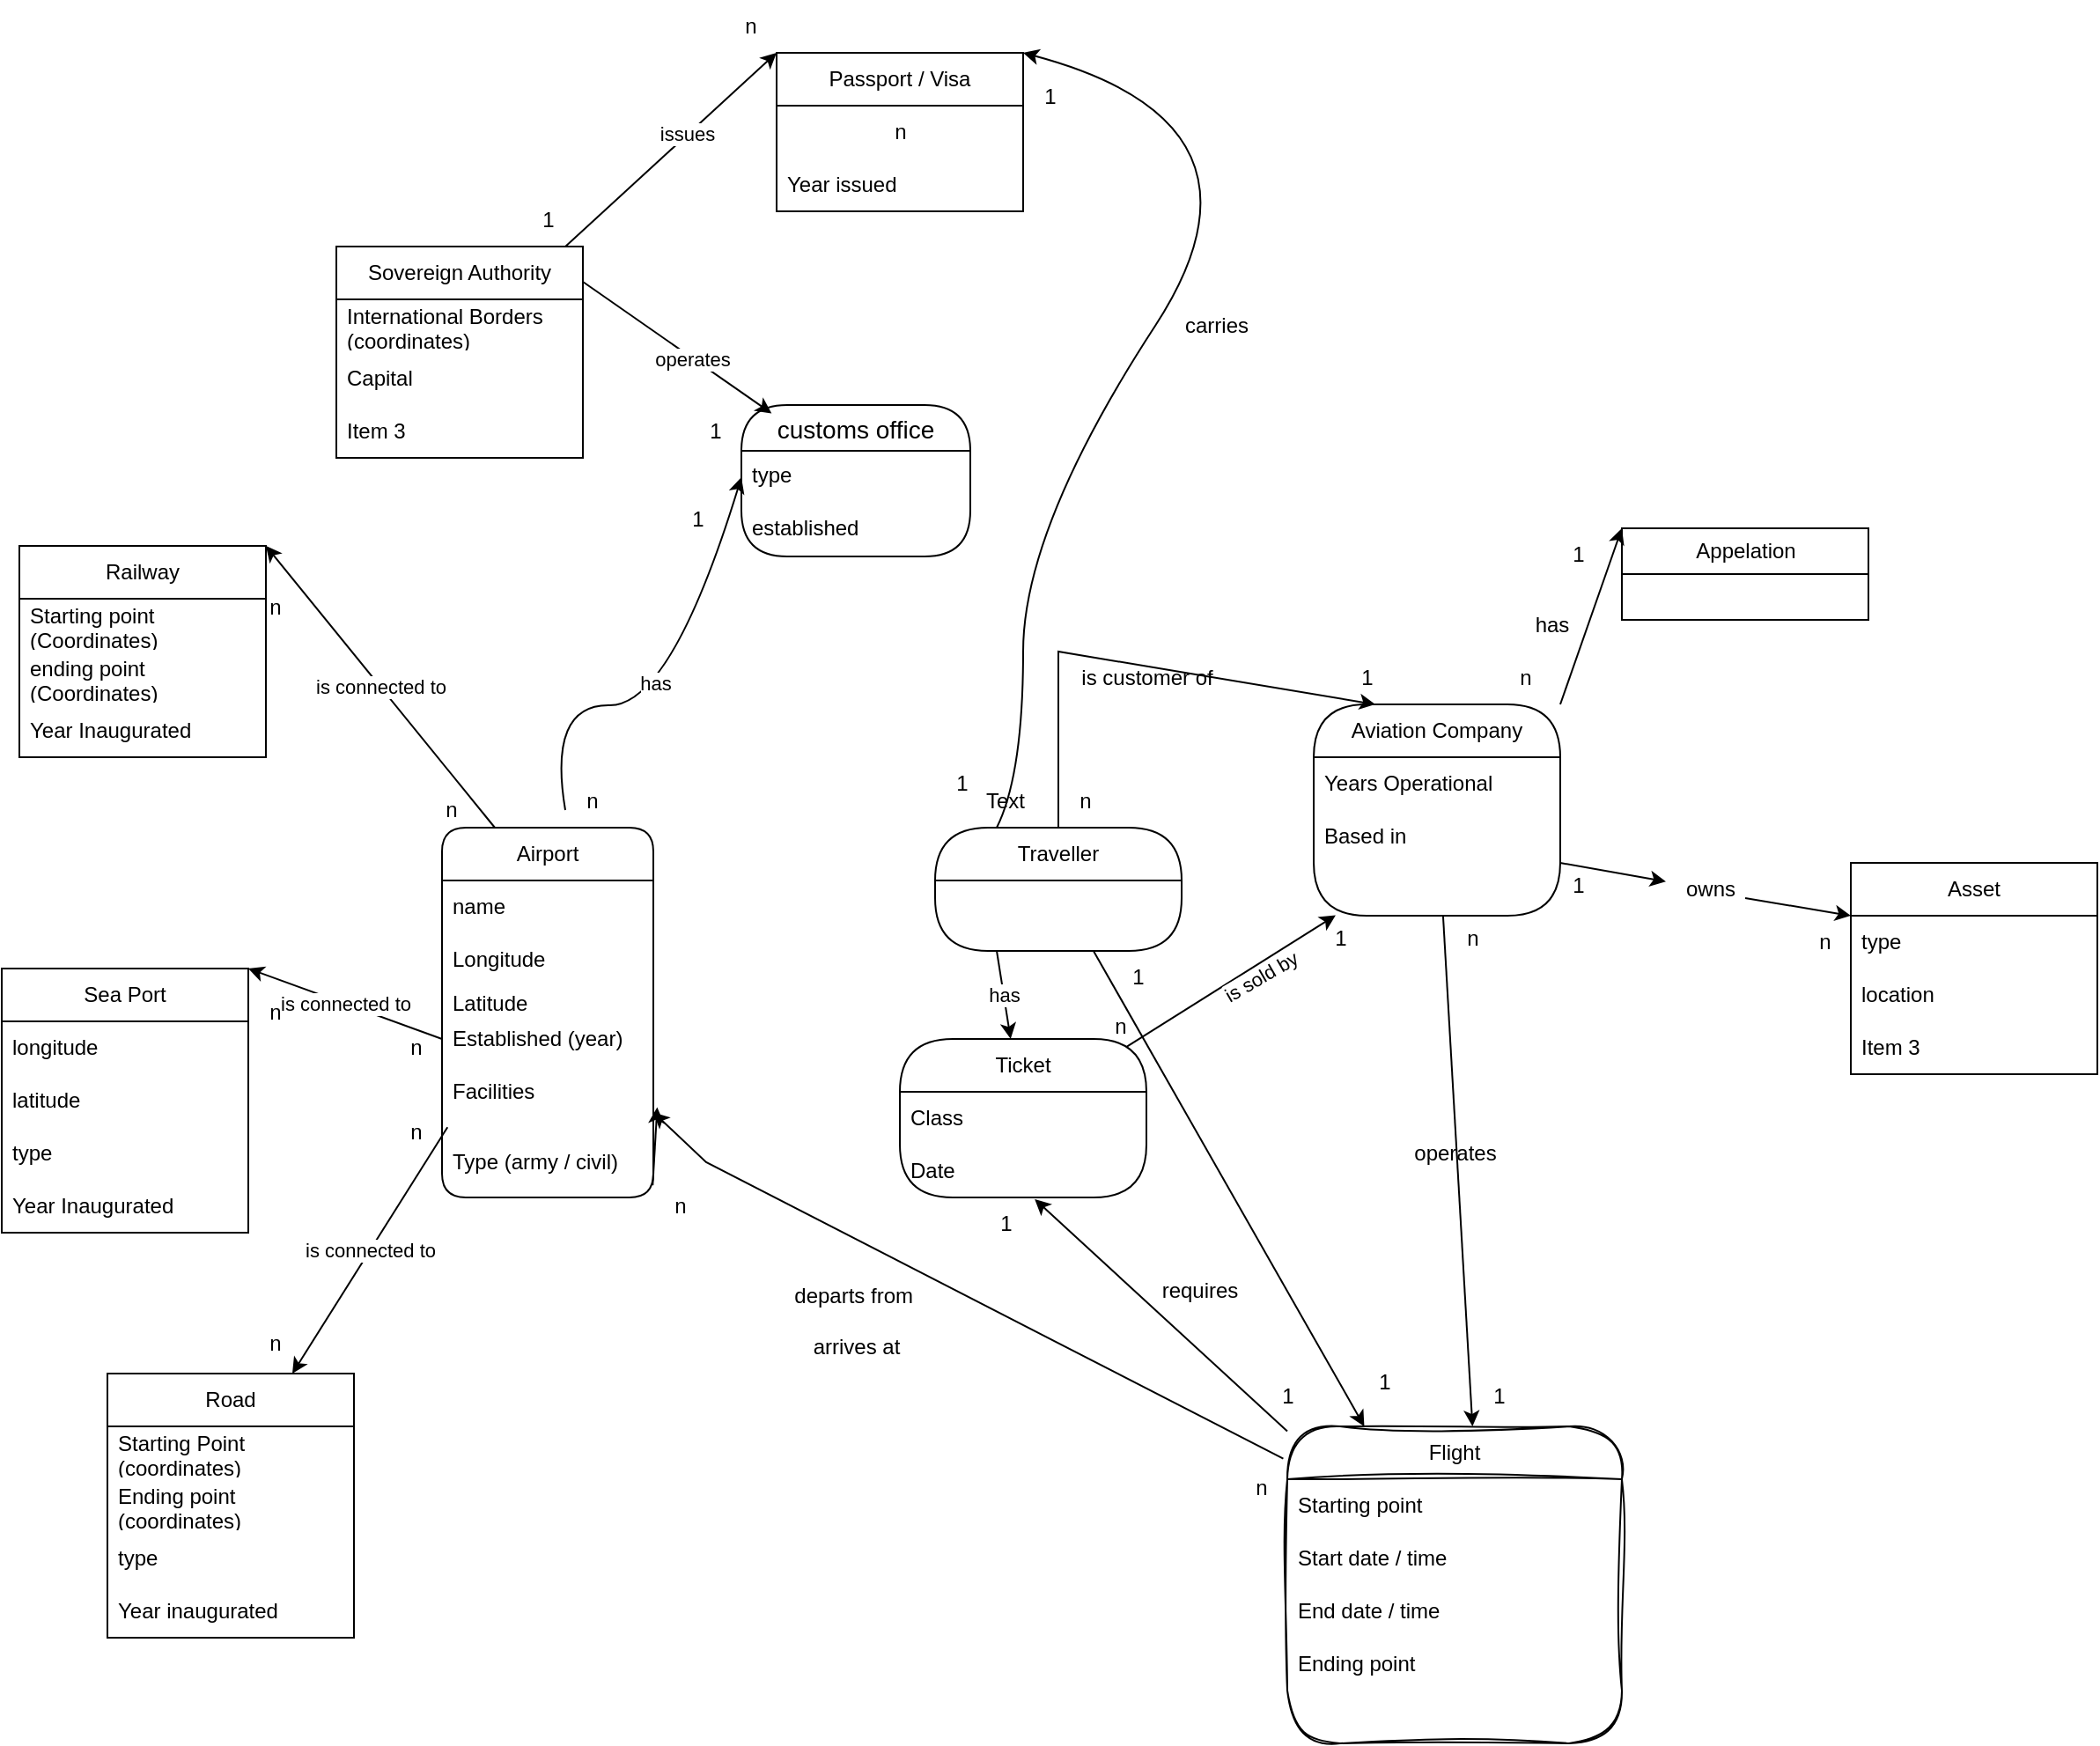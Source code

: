 <mxfile version="24.7.17" pages="2">
  <diagram name="Page-1" id="2Nq3ry9tZN_k2MQu1Wby">
    <mxGraphModel dx="2208" dy="662" grid="1" gridSize="10" guides="1" tooltips="1" connect="1" arrows="1" fold="1" page="1" pageScale="1" pageWidth="850" pageHeight="1100" math="0" shadow="0">
      <root>
        <mxCell id="0" />
        <mxCell id="1" parent="0" />
        <mxCell id="icSz4FfZfomal5iBsmhP-3" value="" style="endArrow=classic;html=1;rounded=0;curved=1;entryX=0;entryY=0.5;entryDx=0;entryDy=0;" parent="1" target="icSz4FfZfomal5iBsmhP-17" edge="1">
          <mxGeometry relative="1" as="geometry">
            <mxPoint x="250" y="480" as="sourcePoint" />
            <mxPoint x="240" y="480" as="targetPoint" />
            <Array as="points">
              <mxPoint x="240" y="420" />
              <mxPoint x="310" y="421" />
            </Array>
          </mxGeometry>
        </mxCell>
        <mxCell id="icSz4FfZfomal5iBsmhP-4" value="has" style="edgeLabel;resizable=0;html=1;;align=center;verticalAlign=middle;" parent="icSz4FfZfomal5iBsmhP-3" connectable="0" vertex="1">
          <mxGeometry relative="1" as="geometry">
            <mxPoint x="-10" y="-11" as="offset" />
          </mxGeometry>
        </mxCell>
        <mxCell id="icSz4FfZfomal5iBsmhP-10" value="Airport" style="swimlane;fontStyle=0;childLayout=stackLayout;horizontal=1;startSize=30;horizontalStack=0;resizeParent=1;resizeParentMax=0;resizeLast=0;collapsible=1;marginBottom=0;whiteSpace=wrap;html=1;rounded=1;" parent="1" vertex="1">
          <mxGeometry x="180" y="490" width="120" height="210" as="geometry" />
        </mxCell>
        <mxCell id="icSz4FfZfomal5iBsmhP-11" value="name&lt;span style=&quot;white-space: pre;&quot;&gt;&#x9;&lt;/span&gt;" style="text;strokeColor=none;fillColor=none;align=left;verticalAlign=middle;spacingLeft=4;spacingRight=4;overflow=hidden;points=[[0,0.5],[1,0.5]];portConstraint=eastwest;rotatable=0;whiteSpace=wrap;html=1;" parent="icSz4FfZfomal5iBsmhP-10" vertex="1">
          <mxGeometry y="30" width="120" height="30" as="geometry" />
        </mxCell>
        <mxCell id="icSz4FfZfomal5iBsmhP-12" value="Longitude" style="text;strokeColor=none;fillColor=none;align=left;verticalAlign=middle;spacingLeft=4;spacingRight=4;overflow=hidden;points=[[0,0.5],[1,0.5]];portConstraint=eastwest;rotatable=0;whiteSpace=wrap;html=1;" parent="icSz4FfZfomal5iBsmhP-10" vertex="1">
          <mxGeometry y="60" width="120" height="30" as="geometry" />
        </mxCell>
        <mxCell id="icSz4FfZfomal5iBsmhP-14" value="Latitude&lt;div&gt;&lt;br&gt;&lt;/div&gt;" style="text;strokeColor=none;fillColor=none;align=left;verticalAlign=middle;spacingLeft=4;spacingRight=4;overflow=hidden;points=[[0,0.5],[1,0.5]];portConstraint=eastwest;rotatable=0;whiteSpace=wrap;html=1;" parent="icSz4FfZfomal5iBsmhP-10" vertex="1">
          <mxGeometry y="90" width="120" height="20" as="geometry" />
        </mxCell>
        <mxCell id="icSz4FfZfomal5iBsmhP-23" value="Established (year)" style="text;strokeColor=none;fillColor=none;align=left;verticalAlign=middle;spacingLeft=4;spacingRight=4;overflow=hidden;points=[[0,0.5],[1,0.5]];portConstraint=eastwest;rotatable=0;whiteSpace=wrap;html=1;" parent="icSz4FfZfomal5iBsmhP-10" vertex="1">
          <mxGeometry y="110" width="120" height="20" as="geometry" />
        </mxCell>
        <mxCell id="icSz4FfZfomal5iBsmhP-67" value="Facilities" style="text;strokeColor=none;fillColor=none;align=left;verticalAlign=middle;spacingLeft=4;spacingRight=4;overflow=hidden;points=[[0,0.5],[1,0.5]];portConstraint=eastwest;rotatable=0;whiteSpace=wrap;html=1;" parent="icSz4FfZfomal5iBsmhP-10" vertex="1">
          <mxGeometry y="130" width="120" height="40" as="geometry" />
        </mxCell>
        <mxCell id="UyjAXhbRGgFqxlXH32iC-30" value="Type (army / civil)" style="text;strokeColor=none;fillColor=none;align=left;verticalAlign=middle;spacingLeft=4;spacingRight=4;overflow=hidden;points=[[0,0.5],[1,0.5]];portConstraint=eastwest;rotatable=0;whiteSpace=wrap;html=1;" parent="icSz4FfZfomal5iBsmhP-10" vertex="1">
          <mxGeometry y="170" width="120" height="40" as="geometry" />
        </mxCell>
        <mxCell id="icSz4FfZfomal5iBsmhP-16" value="customs office" style="swimlane;fontStyle=0;childLayout=stackLayout;horizontal=1;startSize=26;horizontalStack=0;resizeParent=1;resizeParentMax=0;resizeLast=0;collapsible=1;marginBottom=0;align=center;fontSize=14;fillColor=default;strokeColor=default;rounded=1;arcSize=50;verticalAlign=middle;" parent="1" vertex="1">
          <mxGeometry x="350" y="250" width="130" height="86" as="geometry" />
        </mxCell>
        <mxCell id="icSz4FfZfomal5iBsmhP-17" value="type" style="text;strokeColor=none;fillColor=none;spacingLeft=4;spacingRight=4;overflow=hidden;rotatable=0;points=[[0,0.5],[1,0.5]];portConstraint=eastwest;fontSize=12;whiteSpace=wrap;html=1;" parent="icSz4FfZfomal5iBsmhP-16" vertex="1">
          <mxGeometry y="26" width="130" height="30" as="geometry" />
        </mxCell>
        <mxCell id="icSz4FfZfomal5iBsmhP-18" value="established&lt;span style=&quot;white-space: pre;&quot;&gt;&#x9;&lt;/span&gt;" style="text;strokeColor=none;fillColor=none;spacingLeft=4;spacingRight=4;overflow=hidden;rotatable=0;points=[[0,0.5],[1,0.5]];portConstraint=eastwest;fontSize=12;whiteSpace=wrap;html=1;" parent="icSz4FfZfomal5iBsmhP-16" vertex="1">
          <mxGeometry y="56" width="130" height="30" as="geometry" />
        </mxCell>
        <mxCell id="icSz4FfZfomal5iBsmhP-25" value="Aviation Company" style="swimlane;fontStyle=0;childLayout=stackLayout;horizontal=1;startSize=30;horizontalStack=0;resizeParent=1;resizeParentMax=0;resizeLast=0;collapsible=1;marginBottom=0;whiteSpace=wrap;html=1;rounded=1;arcSize=44;glass=0;" parent="1" vertex="1">
          <mxGeometry x="675" y="420" width="140" height="120" as="geometry" />
        </mxCell>
        <mxCell id="icSz4FfZfomal5iBsmhP-27" value="Years Operational" style="text;strokeColor=none;fillColor=none;align=left;verticalAlign=middle;spacingLeft=4;spacingRight=4;overflow=hidden;points=[[0,0.5],[1,0.5]];portConstraint=eastwest;rotatable=0;whiteSpace=wrap;html=1;" parent="icSz4FfZfomal5iBsmhP-25" vertex="1">
          <mxGeometry y="30" width="140" height="30" as="geometry" />
        </mxCell>
        <mxCell id="icSz4FfZfomal5iBsmhP-64" value="Based in" style="text;strokeColor=none;fillColor=none;align=left;verticalAlign=middle;spacingLeft=4;spacingRight=4;overflow=hidden;points=[[0,0.5],[1,0.5]];portConstraint=eastwest;rotatable=0;whiteSpace=wrap;html=1;" parent="icSz4FfZfomal5iBsmhP-25" vertex="1">
          <mxGeometry y="60" width="140" height="30" as="geometry" />
        </mxCell>
        <mxCell id="icSz4FfZfomal5iBsmhP-63" style="text;strokeColor=none;fillColor=none;align=left;verticalAlign=middle;spacingLeft=4;spacingRight=4;overflow=hidden;points=[[0,0.5],[1,0.5]];portConstraint=eastwest;rotatable=0;whiteSpace=wrap;html=1;" parent="icSz4FfZfomal5iBsmhP-25" vertex="1">
          <mxGeometry y="90" width="140" height="30" as="geometry" />
        </mxCell>
        <mxCell id="icSz4FfZfomal5iBsmhP-30" value="Flight" style="swimlane;fontStyle=0;childLayout=stackLayout;horizontal=1;startSize=30;horizontalStack=0;resizeParent=1;resizeParentMax=0;resizeLast=0;collapsible=1;marginBottom=0;whiteSpace=wrap;html=1;rounded=1;arcSize=40;sketch=1;curveFitting=1;jiggle=2;" parent="1" vertex="1">
          <mxGeometry x="660" y="830" width="190" height="180" as="geometry" />
        </mxCell>
        <mxCell id="icSz4FfZfomal5iBsmhP-31" value="Starting point&lt;span style=&quot;white-space: pre;&quot;&gt;&#x9;&lt;/span&gt;" style="text;strokeColor=none;fillColor=none;align=left;verticalAlign=middle;spacingLeft=4;spacingRight=4;overflow=hidden;points=[[0,0.5],[1,0.5]];portConstraint=eastwest;rotatable=0;whiteSpace=wrap;html=1;" parent="icSz4FfZfomal5iBsmhP-30" vertex="1">
          <mxGeometry y="30" width="190" height="30" as="geometry" />
        </mxCell>
        <mxCell id="icSz4FfZfomal5iBsmhP-48" value="Start date / time" style="text;strokeColor=none;fillColor=none;align=left;verticalAlign=middle;spacingLeft=4;spacingRight=4;overflow=hidden;points=[[0,0.5],[1,0.5]];portConstraint=eastwest;rotatable=0;whiteSpace=wrap;html=1;" parent="icSz4FfZfomal5iBsmhP-30" vertex="1">
          <mxGeometry y="60" width="190" height="30" as="geometry" />
        </mxCell>
        <mxCell id="UyjAXhbRGgFqxlXH32iC-14" style="text;strokeColor=none;fillColor=none;align=left;verticalAlign=middle;spacingLeft=4;spacingRight=4;overflow=hidden;points=[[0,0.5],[1,0.5]];portConstraint=eastwest;rotatable=0;whiteSpace=wrap;html=1;" parent="icSz4FfZfomal5iBsmhP-30" vertex="1">
          <mxGeometry y="90" width="190" height="30" as="geometry" />
        </mxCell>
        <mxCell id="icSz4FfZfomal5iBsmhP-32" value="Ending point" style="text;strokeColor=none;fillColor=none;align=left;verticalAlign=middle;spacingLeft=4;spacingRight=4;overflow=hidden;points=[[0,0.5],[1,0.5]];portConstraint=eastwest;rotatable=0;whiteSpace=wrap;html=1;" parent="icSz4FfZfomal5iBsmhP-30" vertex="1">
          <mxGeometry y="120" width="190" height="30" as="geometry" />
        </mxCell>
        <mxCell id="UyjAXhbRGgFqxlXH32iC-15" style="text;strokeColor=none;fillColor=none;align=left;verticalAlign=middle;spacingLeft=4;spacingRight=4;overflow=hidden;points=[[0,0.5],[1,0.5]];portConstraint=eastwest;rotatable=0;whiteSpace=wrap;html=1;" parent="icSz4FfZfomal5iBsmhP-30" vertex="1">
          <mxGeometry y="150" width="190" height="30" as="geometry" />
        </mxCell>
        <mxCell id="icSz4FfZfomal5iBsmhP-34" value="Traveller" style="swimlane;fontStyle=0;childLayout=stackLayout;horizontal=1;startSize=30;horizontalStack=0;resizeParent=1;resizeParentMax=0;resizeLast=0;collapsible=1;marginBottom=0;whiteSpace=wrap;html=1;rounded=1;arcSize=50;" parent="1" vertex="1">
          <mxGeometry x="460" y="490" width="140" height="70" as="geometry" />
        </mxCell>
        <mxCell id="icSz4FfZfomal5iBsmhP-54" value="" style="endArrow=classic;html=1;rounded=0;entryX=1.015;entryY=0.089;entryDx=0;entryDy=0;entryPerimeter=0;" parent="1" source="icSz4FfZfomal5iBsmhP-25" edge="1">
          <mxGeometry relative="1" as="geometry">
            <mxPoint x="674.999" y="523.98" as="sourcePoint" />
            <mxPoint x="765.17" y="830.0" as="targetPoint" />
          </mxGeometry>
        </mxCell>
        <mxCell id="icSz4FfZfomal5iBsmhP-50" value="" style="endArrow=classic;html=1;rounded=0;exitX=-0.012;exitY=0.102;exitDx=0;exitDy=0;exitPerimeter=0;movable=1;resizable=1;rotatable=1;deletable=1;editable=1;locked=0;connectable=1;" parent="1" source="_eiWpOKpuOmr78seg4ps-34" edge="1">
          <mxGeometry relative="1" as="geometry">
            <mxPoint x="660" y="950.0" as="sourcePoint" />
            <mxPoint x="302.21" y="648.792" as="targetPoint" />
          </mxGeometry>
        </mxCell>
        <mxCell id="CjrnG77TnSBxmtqLkK-a-1" value="" style="endArrow=classic;html=1;rounded=0;movable=0;resizable=0;rotatable=0;deletable=0;editable=0;locked=1;connectable=0;" parent="1" source="icSz4FfZfomal5iBsmhP-34" target="icSz4FfZfomal5iBsmhP-30" edge="1">
          <mxGeometry width="50" height="50" relative="1" as="geometry">
            <mxPoint x="620" y="860" as="sourcePoint" />
            <mxPoint x="540" y="770" as="targetPoint" />
          </mxGeometry>
        </mxCell>
        <mxCell id="CjrnG77TnSBxmtqLkK-a-3" value="" style="endArrow=classic;html=1;rounded=0;exitX=0.5;exitY=0;exitDx=0;exitDy=0;entryX=0.25;entryY=0;entryDx=0;entryDy=0;movable=0;resizable=0;rotatable=0;deletable=0;editable=0;locked=1;connectable=0;" parent="1" source="icSz4FfZfomal5iBsmhP-34" target="icSz4FfZfomal5iBsmhP-25" edge="1">
          <mxGeometry width="50" height="50" relative="1" as="geometry">
            <mxPoint x="400" y="690" as="sourcePoint" />
            <mxPoint x="780" y="690" as="targetPoint" />
            <Array as="points">
              <mxPoint x="530" y="390" />
            </Array>
          </mxGeometry>
        </mxCell>
        <mxCell id="CjrnG77TnSBxmtqLkK-a-4" value="is customer of" style="text;html=1;align=center;verticalAlign=middle;resizable=0;points=[];autosize=1;strokeColor=none;fillColor=none;movable=0;rotatable=0;deletable=0;editable=0;locked=1;connectable=0;" parent="1" vertex="1">
          <mxGeometry x="530" y="390" width="100" height="30" as="geometry" />
        </mxCell>
        <mxCell id="CjrnG77TnSBxmtqLkK-a-5" value="Ticket" style="swimlane;fontStyle=0;childLayout=stackLayout;horizontal=1;startSize=30;horizontalStack=0;resizeParent=1;resizeParentMax=0;resizeLast=0;collapsible=1;marginBottom=0;whiteSpace=wrap;html=1;rounded=1;arcSize=50;" parent="1" vertex="1">
          <mxGeometry x="440" y="610" width="140" height="90" as="geometry" />
        </mxCell>
        <mxCell id="CjrnG77TnSBxmtqLkK-a-6" value="Class" style="text;strokeColor=none;fillColor=none;align=left;verticalAlign=middle;spacingLeft=4;spacingRight=4;overflow=hidden;points=[[0,0.5],[1,0.5]];portConstraint=eastwest;rotatable=0;whiteSpace=wrap;html=1;" parent="CjrnG77TnSBxmtqLkK-a-5" vertex="1">
          <mxGeometry y="30" width="140" height="30" as="geometry" />
        </mxCell>
        <mxCell id="CjrnG77TnSBxmtqLkK-a-7" value="Date" style="text;strokeColor=none;fillColor=none;align=left;verticalAlign=middle;spacingLeft=4;spacingRight=4;overflow=hidden;points=[[0,0.5],[1,0.5]];portConstraint=eastwest;rotatable=0;whiteSpace=wrap;html=1;" parent="CjrnG77TnSBxmtqLkK-a-5" vertex="1">
          <mxGeometry y="60" width="140" height="30" as="geometry" />
        </mxCell>
        <mxCell id="CjrnG77TnSBxmtqLkK-a-9" value="" style="endArrow=classic;html=1;rounded=0;exitX=0.25;exitY=1;exitDx=0;exitDy=0;" parent="1" source="icSz4FfZfomal5iBsmhP-34" target="CjrnG77TnSBxmtqLkK-a-5" edge="1">
          <mxGeometry relative="1" as="geometry">
            <mxPoint x="370" y="860" as="sourcePoint" />
            <mxPoint x="470" y="860" as="targetPoint" />
          </mxGeometry>
        </mxCell>
        <mxCell id="CjrnG77TnSBxmtqLkK-a-10" value="has" style="edgeLabel;resizable=0;html=1;;align=center;verticalAlign=middle;" parent="CjrnG77TnSBxmtqLkK-a-9" connectable="0" vertex="1">
          <mxGeometry relative="1" as="geometry" />
        </mxCell>
        <mxCell id="CjrnG77TnSBxmtqLkK-a-12" value="" style="endArrow=classic;html=1;rounded=0;entryX=0.089;entryY=0.993;entryDx=0;entryDy=0;entryPerimeter=0;exitX=0.921;exitY=0.048;exitDx=0;exitDy=0;exitPerimeter=0;" parent="1" source="CjrnG77TnSBxmtqLkK-a-5" target="icSz4FfZfomal5iBsmhP-63" edge="1">
          <mxGeometry relative="1" as="geometry">
            <mxPoint x="465" y="664.5" as="sourcePoint" />
            <mxPoint x="565" y="664.5" as="targetPoint" />
          </mxGeometry>
        </mxCell>
        <mxCell id="CjrnG77TnSBxmtqLkK-a-13" value="is sold by" style="edgeLabel;resizable=0;html=1;;align=center;verticalAlign=middle;rotation=-30;" parent="CjrnG77TnSBxmtqLkK-a-12" connectable="0" vertex="1">
          <mxGeometry relative="1" as="geometry">
            <mxPoint x="16" y="-2" as="offset" />
          </mxGeometry>
        </mxCell>
        <mxCell id="CjrnG77TnSBxmtqLkK-a-14" value="" style="endArrow=classic;html=1;rounded=0;entryX=0.547;entryY=1.033;entryDx=0;entryDy=0;entryPerimeter=0;" parent="1" source="icSz4FfZfomal5iBsmhP-30" target="CjrnG77TnSBxmtqLkK-a-7" edge="1">
          <mxGeometry relative="1" as="geometry">
            <mxPoint x="460" y="880" as="sourcePoint" />
            <mxPoint x="470" y="760" as="targetPoint" />
          </mxGeometry>
        </mxCell>
        <mxCell id="icSz4FfZfomal5iBsmhP-49" value="End date / time" style="text;strokeColor=none;fillColor=none;align=left;verticalAlign=middle;spacingLeft=4;spacingRight=4;overflow=hidden;points=[[0,0.5],[1,0.5]];portConstraint=eastwest;rotatable=0;whiteSpace=wrap;html=1;" parent="1" vertex="1">
          <mxGeometry x="660" y="920" width="170" height="30" as="geometry" />
        </mxCell>
        <mxCell id="CjrnG77TnSBxmtqLkK-a-20" value="Railway" style="swimlane;fontStyle=0;childLayout=stackLayout;horizontal=1;startSize=30;horizontalStack=0;resizeParent=1;resizeParentMax=0;resizeLast=0;collapsible=1;marginBottom=0;whiteSpace=wrap;html=1;" parent="1" vertex="1">
          <mxGeometry x="-60" y="330" width="140" height="120" as="geometry" />
        </mxCell>
        <mxCell id="CjrnG77TnSBxmtqLkK-a-21" value="Starting point (Coordinates)" style="text;strokeColor=none;fillColor=none;align=left;verticalAlign=middle;spacingLeft=4;spacingRight=4;overflow=hidden;points=[[0,0.5],[1,0.5]];portConstraint=eastwest;rotatable=0;whiteSpace=wrap;html=1;" parent="CjrnG77TnSBxmtqLkK-a-20" vertex="1">
          <mxGeometry y="30" width="140" height="30" as="geometry" />
        </mxCell>
        <mxCell id="uPudiCGfUK6ss3KHqm3K-1" style="text;strokeColor=none;fillColor=none;align=left;verticalAlign=middle;spacingLeft=4;spacingRight=4;overflow=hidden;points=[[0,0.5],[1,0.5]];portConstraint=eastwest;rotatable=0;whiteSpace=wrap;html=1;" parent="CjrnG77TnSBxmtqLkK-a-20" vertex="1">
          <mxGeometry y="60" width="140" height="30" as="geometry" />
        </mxCell>
        <mxCell id="UyjAXhbRGgFqxlXH32iC-12" value="Year Inaugurated" style="text;strokeColor=none;fillColor=none;align=left;verticalAlign=middle;spacingLeft=4;spacingRight=4;overflow=hidden;points=[[0,0.5],[1,0.5]];portConstraint=eastwest;rotatable=0;whiteSpace=wrap;html=1;" parent="CjrnG77TnSBxmtqLkK-a-20" vertex="1">
          <mxGeometry y="90" width="140" height="30" as="geometry" />
        </mxCell>
        <mxCell id="CjrnG77TnSBxmtqLkK-a-24" value="Sea Port" style="swimlane;fontStyle=0;childLayout=stackLayout;horizontal=1;startSize=30;horizontalStack=0;resizeParent=1;resizeParentMax=0;resizeLast=0;collapsible=1;marginBottom=0;whiteSpace=wrap;html=1;" parent="1" vertex="1">
          <mxGeometry x="-70" y="570" width="140" height="150" as="geometry" />
        </mxCell>
        <mxCell id="CjrnG77TnSBxmtqLkK-a-25" value="longitude&lt;span style=&quot;white-space: pre;&quot;&gt;&#x9;&lt;/span&gt;" style="text;strokeColor=none;fillColor=none;align=left;verticalAlign=middle;spacingLeft=4;spacingRight=4;overflow=hidden;points=[[0,0.5],[1,0.5]];portConstraint=eastwest;rotatable=0;whiteSpace=wrap;html=1;" parent="CjrnG77TnSBxmtqLkK-a-24" vertex="1">
          <mxGeometry y="30" width="140" height="30" as="geometry" />
        </mxCell>
        <mxCell id="CjrnG77TnSBxmtqLkK-a-26" value="latitude" style="text;strokeColor=none;fillColor=none;align=left;verticalAlign=middle;spacingLeft=4;spacingRight=4;overflow=hidden;points=[[0,0.5],[1,0.5]];portConstraint=eastwest;rotatable=0;whiteSpace=wrap;html=1;" parent="CjrnG77TnSBxmtqLkK-a-24" vertex="1">
          <mxGeometry y="60" width="140" height="30" as="geometry" />
        </mxCell>
        <mxCell id="CjrnG77TnSBxmtqLkK-a-27" value="type" style="text;strokeColor=none;fillColor=none;align=left;verticalAlign=middle;spacingLeft=4;spacingRight=4;overflow=hidden;points=[[0,0.5],[1,0.5]];portConstraint=eastwest;rotatable=0;whiteSpace=wrap;html=1;" parent="CjrnG77TnSBxmtqLkK-a-24" vertex="1">
          <mxGeometry y="90" width="140" height="30" as="geometry" />
        </mxCell>
        <mxCell id="UyjAXhbRGgFqxlXH32iC-10" value="Year Inaugurated" style="text;strokeColor=none;fillColor=none;align=left;verticalAlign=middle;spacingLeft=4;spacingRight=4;overflow=hidden;points=[[0,0.5],[1,0.5]];portConstraint=eastwest;rotatable=0;whiteSpace=wrap;html=1;" parent="CjrnG77TnSBxmtqLkK-a-24" vertex="1">
          <mxGeometry y="120" width="140" height="30" as="geometry" />
        </mxCell>
        <mxCell id="CjrnG77TnSBxmtqLkK-a-28" value="Road" style="swimlane;fontStyle=0;childLayout=stackLayout;horizontal=1;startSize=30;horizontalStack=0;resizeParent=1;resizeParentMax=0;resizeLast=0;collapsible=1;marginBottom=0;whiteSpace=wrap;html=1;" parent="1" vertex="1">
          <mxGeometry x="-10" y="800" width="140" height="150" as="geometry" />
        </mxCell>
        <mxCell id="CjrnG77TnSBxmtqLkK-a-29" value="Starting Point (coordinates)" style="text;strokeColor=none;fillColor=none;align=left;verticalAlign=middle;spacingLeft=4;spacingRight=4;overflow=hidden;points=[[0,0.5],[1,0.5]];portConstraint=eastwest;rotatable=0;whiteSpace=wrap;html=1;" parent="CjrnG77TnSBxmtqLkK-a-28" vertex="1">
          <mxGeometry y="30" width="140" height="30" as="geometry" />
        </mxCell>
        <mxCell id="CjrnG77TnSBxmtqLkK-a-30" value="Ending point (coordinates)" style="text;strokeColor=none;fillColor=none;align=left;verticalAlign=middle;spacingLeft=4;spacingRight=4;overflow=hidden;points=[[0,0.5],[1,0.5]];portConstraint=eastwest;rotatable=0;whiteSpace=wrap;html=1;" parent="CjrnG77TnSBxmtqLkK-a-28" vertex="1">
          <mxGeometry y="60" width="140" height="30" as="geometry" />
        </mxCell>
        <mxCell id="CjrnG77TnSBxmtqLkK-a-31" value="type" style="text;strokeColor=none;fillColor=none;align=left;verticalAlign=middle;spacingLeft=4;spacingRight=4;overflow=hidden;points=[[0,0.5],[1,0.5]];portConstraint=eastwest;rotatable=0;whiteSpace=wrap;html=1;" parent="CjrnG77TnSBxmtqLkK-a-28" vertex="1">
          <mxGeometry y="90" width="140" height="30" as="geometry" />
        </mxCell>
        <mxCell id="UyjAXhbRGgFqxlXH32iC-9" value="Year inaugurated" style="text;strokeColor=none;fillColor=none;align=left;verticalAlign=middle;spacingLeft=4;spacingRight=4;overflow=hidden;points=[[0,0.5],[1,0.5]];portConstraint=eastwest;rotatable=0;whiteSpace=wrap;html=1;" parent="CjrnG77TnSBxmtqLkK-a-28" vertex="1">
          <mxGeometry y="120" width="140" height="30" as="geometry" />
        </mxCell>
        <mxCell id="CjrnG77TnSBxmtqLkK-a-32" value="Sovereign Authority" style="swimlane;fontStyle=0;childLayout=stackLayout;horizontal=1;startSize=30;horizontalStack=0;resizeParent=1;resizeParentMax=0;resizeLast=0;collapsible=1;marginBottom=0;whiteSpace=wrap;html=1;" parent="1" vertex="1">
          <mxGeometry x="120" y="160" width="140" height="120" as="geometry" />
        </mxCell>
        <mxCell id="CjrnG77TnSBxmtqLkK-a-33" value="International Borders (coordinates)" style="text;strokeColor=none;fillColor=none;align=left;verticalAlign=middle;spacingLeft=4;spacingRight=4;overflow=hidden;points=[[0,0.5],[1,0.5]];portConstraint=eastwest;rotatable=0;whiteSpace=wrap;html=1;" parent="CjrnG77TnSBxmtqLkK-a-32" vertex="1">
          <mxGeometry y="30" width="140" height="30" as="geometry" />
        </mxCell>
        <mxCell id="CjrnG77TnSBxmtqLkK-a-34" value="Capital" style="text;strokeColor=none;fillColor=none;align=left;verticalAlign=middle;spacingLeft=4;spacingRight=4;overflow=hidden;points=[[0,0.5],[1,0.5]];portConstraint=eastwest;rotatable=0;whiteSpace=wrap;html=1;" parent="CjrnG77TnSBxmtqLkK-a-32" vertex="1">
          <mxGeometry y="60" width="140" height="30" as="geometry" />
        </mxCell>
        <mxCell id="CjrnG77TnSBxmtqLkK-a-35" value="Item 3" style="text;strokeColor=none;fillColor=none;align=left;verticalAlign=middle;spacingLeft=4;spacingRight=4;overflow=hidden;points=[[0,0.5],[1,0.5]];portConstraint=eastwest;rotatable=0;whiteSpace=wrap;html=1;" parent="CjrnG77TnSBxmtqLkK-a-32" vertex="1">
          <mxGeometry y="90" width="140" height="30" as="geometry" />
        </mxCell>
        <mxCell id="CjrnG77TnSBxmtqLkK-a-36" value="" style="endArrow=classic;html=1;rounded=0;entryX=0.132;entryY=0.055;entryDx=0;entryDy=0;entryPerimeter=0;" parent="1" target="icSz4FfZfomal5iBsmhP-16" edge="1">
          <mxGeometry relative="1" as="geometry">
            <mxPoint x="260" y="180" as="sourcePoint" />
            <mxPoint x="360" y="180" as="targetPoint" />
          </mxGeometry>
        </mxCell>
        <mxCell id="CjrnG77TnSBxmtqLkK-a-38" value="operates" style="edgeLabel;html=1;align=center;verticalAlign=middle;resizable=0;points=[];" parent="CjrnG77TnSBxmtqLkK-a-36" vertex="1" connectable="0">
          <mxGeometry x="0.16" relative="1" as="geometry">
            <mxPoint x="-1" as="offset" />
          </mxGeometry>
        </mxCell>
        <mxCell id="CjrnG77TnSBxmtqLkK-a-40" value="" style="endArrow=classic;html=1;rounded=0;entryX=1;entryY=0;entryDx=0;entryDy=0;exitX=0.25;exitY=0;exitDx=0;exitDy=0;" parent="1" source="icSz4FfZfomal5iBsmhP-10" target="CjrnG77TnSBxmtqLkK-a-20" edge="1">
          <mxGeometry relative="1" as="geometry">
            <mxPoint x="160" y="480" as="sourcePoint" />
            <mxPoint x="260" y="480" as="targetPoint" />
          </mxGeometry>
        </mxCell>
        <mxCell id="CjrnG77TnSBxmtqLkK-a-41" value="is connected to" style="edgeLabel;resizable=0;html=1;;align=center;verticalAlign=middle;" parent="CjrnG77TnSBxmtqLkK-a-40" connectable="0" vertex="1">
          <mxGeometry relative="1" as="geometry" />
        </mxCell>
        <mxCell id="CjrnG77TnSBxmtqLkK-a-44" value="" style="endArrow=classic;html=1;rounded=0;entryX=1;entryY=0;entryDx=0;entryDy=0;exitX=0;exitY=0.5;exitDx=0;exitDy=0;" parent="1" source="icSz4FfZfomal5iBsmhP-23" target="CjrnG77TnSBxmtqLkK-a-24" edge="1">
          <mxGeometry relative="1" as="geometry">
            <mxPoint x="200" y="610" as="sourcePoint" />
            <mxPoint x="70" y="450" as="targetPoint" />
          </mxGeometry>
        </mxCell>
        <mxCell id="CjrnG77TnSBxmtqLkK-a-45" value="is connected to" style="edgeLabel;resizable=0;html=1;;align=center;verticalAlign=middle;" parent="CjrnG77TnSBxmtqLkK-a-44" connectable="0" vertex="1">
          <mxGeometry relative="1" as="geometry" />
        </mxCell>
        <mxCell id="CjrnG77TnSBxmtqLkK-a-42" value="" style="endArrow=classic;html=1;rounded=0;entryX=0.75;entryY=0;entryDx=0;entryDy=0;exitX=0.026;exitY=1.004;exitDx=0;exitDy=0;exitPerimeter=0;" parent="1" source="icSz4FfZfomal5iBsmhP-67" target="CjrnG77TnSBxmtqLkK-a-28" edge="1">
          <mxGeometry relative="1" as="geometry">
            <mxPoint x="230" y="720" as="sourcePoint" />
            <mxPoint x="100" y="560" as="targetPoint" />
          </mxGeometry>
        </mxCell>
        <mxCell id="CjrnG77TnSBxmtqLkK-a-43" value="is connected to" style="edgeLabel;resizable=0;html=1;;align=center;verticalAlign=middle;" parent="CjrnG77TnSBxmtqLkK-a-42" connectable="0" vertex="1">
          <mxGeometry relative="1" as="geometry" />
        </mxCell>
        <mxCell id="CjrnG77TnSBxmtqLkK-a-46" value="Passport / Visa" style="swimlane;fontStyle=0;childLayout=stackLayout;horizontal=1;startSize=30;horizontalStack=0;resizeParent=1;resizeParentMax=0;resizeLast=0;collapsible=1;marginBottom=0;whiteSpace=wrap;html=1;" parent="1" vertex="1">
          <mxGeometry x="370" y="50" width="140" height="90" as="geometry" />
        </mxCell>
        <mxCell id="_eiWpOKpuOmr78seg4ps-20" value="n" style="text;html=1;align=center;verticalAlign=middle;resizable=0;points=[];autosize=1;strokeColor=none;fillColor=none;" vertex="1" parent="CjrnG77TnSBxmtqLkK-a-46">
          <mxGeometry y="30" width="140" height="30" as="geometry" />
        </mxCell>
        <mxCell id="CjrnG77TnSBxmtqLkK-a-47" value="Year issued" style="text;strokeColor=none;fillColor=none;align=left;verticalAlign=middle;spacingLeft=4;spacingRight=4;overflow=hidden;points=[[0,0.5],[1,0.5]];portConstraint=eastwest;rotatable=0;whiteSpace=wrap;html=1;" parent="CjrnG77TnSBxmtqLkK-a-46" vertex="1">
          <mxGeometry y="60" width="140" height="30" as="geometry" />
        </mxCell>
        <mxCell id="CjrnG77TnSBxmtqLkK-a-50" value="" style="endArrow=classic;html=1;rounded=0;entryX=0;entryY=0;entryDx=0;entryDy=0;exitX=0.929;exitY=0;exitDx=0;exitDy=0;exitPerimeter=0;" parent="1" source="CjrnG77TnSBxmtqLkK-a-32" target="CjrnG77TnSBxmtqLkK-a-46" edge="1">
          <mxGeometry relative="1" as="geometry">
            <mxPoint x="250" y="130" as="sourcePoint" />
            <mxPoint x="357" y="205" as="targetPoint" />
          </mxGeometry>
        </mxCell>
        <mxCell id="CjrnG77TnSBxmtqLkK-a-51" value="issues" style="edgeLabel;html=1;align=center;verticalAlign=middle;resizable=0;points=[];" parent="CjrnG77TnSBxmtqLkK-a-50" vertex="1" connectable="0">
          <mxGeometry x="0.16" relative="1" as="geometry">
            <mxPoint x="-1" as="offset" />
          </mxGeometry>
        </mxCell>
        <mxCell id="CjrnG77TnSBxmtqLkK-a-52" value="" style="curved=1;endArrow=classic;html=1;rounded=0;entryX=1;entryY=0;entryDx=0;entryDy=0;exitX=0.25;exitY=0;exitDx=0;exitDy=0;" parent="1" source="icSz4FfZfomal5iBsmhP-34" target="CjrnG77TnSBxmtqLkK-a-46" edge="1">
          <mxGeometry width="50" height="50" relative="1" as="geometry">
            <mxPoint x="470" y="500" as="sourcePoint" />
            <mxPoint x="610" y="150" as="targetPoint" />
            <Array as="points">
              <mxPoint x="510" y="460" />
              <mxPoint x="510" y="320" />
              <mxPoint x="660" y="90" />
            </Array>
          </mxGeometry>
        </mxCell>
        <mxCell id="CjrnG77TnSBxmtqLkK-a-53" value="Text" style="text;html=1;align=center;verticalAlign=middle;whiteSpace=wrap;rounded=0;" parent="1" vertex="1">
          <mxGeometry x="470" y="460" width="60" height="30" as="geometry" />
        </mxCell>
        <mxCell id="CjrnG77TnSBxmtqLkK-a-54" value="carries" style="text;html=1;align=center;verticalAlign=middle;whiteSpace=wrap;rounded=0;" parent="1" vertex="1">
          <mxGeometry x="590" y="190" width="60" height="30" as="geometry" />
        </mxCell>
        <mxCell id="CjrnG77TnSBxmtqLkK-a-22" value="ending point (Coordinates)" style="text;strokeColor=none;fillColor=none;align=left;verticalAlign=middle;spacingLeft=4;spacingRight=4;overflow=hidden;points=[[0,0.5],[1,0.5]];portConstraint=eastwest;rotatable=0;whiteSpace=wrap;html=1;" parent="1" vertex="1">
          <mxGeometry x="-60" y="390" width="140" height="30" as="geometry" />
        </mxCell>
        <mxCell id="UyjAXhbRGgFqxlXH32iC-13" value="operates" style="text;html=1;align=center;verticalAlign=middle;resizable=0;points=[];autosize=1;strokeColor=none;fillColor=none;" parent="1" vertex="1">
          <mxGeometry x="720" y="660" width="70" height="30" as="geometry" />
        </mxCell>
        <mxCell id="UyjAXhbRGgFqxlXH32iC-16" value="departs from&amp;nbsp;&lt;div&gt;&lt;br&gt;&lt;/div&gt;&lt;div&gt;arrives at&lt;/div&gt;" style="text;html=1;align=center;verticalAlign=middle;resizable=0;points=[];autosize=1;strokeColor=none;fillColor=none;" parent="1" vertex="1">
          <mxGeometry x="370" y="740" width="90" height="60" as="geometry" />
        </mxCell>
        <mxCell id="UyjAXhbRGgFqxlXH32iC-17" value="Appelation" style="swimlane;fontStyle=0;childLayout=stackLayout;horizontal=1;startSize=26;fillColor=none;horizontalStack=0;resizeParent=1;resizeParentMax=0;resizeLast=0;collapsible=1;marginBottom=0;html=1;" parent="1" vertex="1">
          <mxGeometry x="850" y="320" width="140" height="52" as="geometry" />
        </mxCell>
        <mxCell id="UyjAXhbRGgFqxlXH32iC-22" value="" style="endArrow=classic;html=1;rounded=0;entryX=0;entryY=0;entryDx=0;entryDy=0;exitX=1;exitY=0;exitDx=0;exitDy=0;" parent="1" source="icSz4FfZfomal5iBsmhP-25" target="UyjAXhbRGgFqxlXH32iC-17" edge="1">
          <mxGeometry relative="1" as="geometry">
            <mxPoint x="943" y="404" as="sourcePoint" />
            <mxPoint x="850" y="800" as="targetPoint" />
          </mxGeometry>
        </mxCell>
        <mxCell id="UyjAXhbRGgFqxlXH32iC-25" value="has" style="text;html=1;align=center;verticalAlign=middle;resizable=0;points=[];autosize=1;strokeColor=none;fillColor=none;" parent="1" vertex="1">
          <mxGeometry x="790" y="360" width="40" height="30" as="geometry" />
        </mxCell>
        <mxCell id="UyjAXhbRGgFqxlXH32iC-29" value="requires" style="text;html=1;align=center;verticalAlign=middle;resizable=0;points=[];autosize=1;strokeColor=none;fillColor=none;" parent="1" vertex="1">
          <mxGeometry x="575" y="738" width="70" height="30" as="geometry" />
        </mxCell>
        <mxCell id="_eiWpOKpuOmr78seg4ps-1" value="" style="endArrow=classic;html=1;rounded=0;exitX=1;exitY=0;exitDx=0;exitDy=0;" edge="1" parent="1">
          <mxGeometry relative="1" as="geometry">
            <mxPoint x="920" y="530.0" as="sourcePoint" />
            <mxPoint x="980" y="540" as="targetPoint" />
          </mxGeometry>
        </mxCell>
        <mxCell id="_eiWpOKpuOmr78seg4ps-3" value="" style="endArrow=classic;html=1;rounded=0;exitX=1;exitY=0;exitDx=0;exitDy=0;" edge="1" parent="1" target="_eiWpOKpuOmr78seg4ps-2">
          <mxGeometry relative="1" as="geometry">
            <mxPoint x="815" y="510" as="sourcePoint" />
            <mxPoint x="920" y="490" as="targetPoint" />
          </mxGeometry>
        </mxCell>
        <mxCell id="_eiWpOKpuOmr78seg4ps-2" value="owns" style="text;html=1;align=center;verticalAlign=middle;resizable=0;points=[];autosize=1;strokeColor=none;fillColor=none;" vertex="1" parent="1">
          <mxGeometry x="875" y="510" width="50" height="30" as="geometry" />
        </mxCell>
        <mxCell id="_eiWpOKpuOmr78seg4ps-4" value="Asset" style="swimlane;fontStyle=0;childLayout=stackLayout;horizontal=1;startSize=30;horizontalStack=0;resizeParent=1;resizeParentMax=0;resizeLast=0;collapsible=1;marginBottom=0;whiteSpace=wrap;html=1;" vertex="1" parent="1">
          <mxGeometry x="980" y="510" width="140" height="120" as="geometry" />
        </mxCell>
        <mxCell id="_eiWpOKpuOmr78seg4ps-5" value="type" style="text;strokeColor=none;fillColor=none;align=left;verticalAlign=middle;spacingLeft=4;spacingRight=4;overflow=hidden;points=[[0,0.5],[1,0.5]];portConstraint=eastwest;rotatable=0;whiteSpace=wrap;html=1;" vertex="1" parent="_eiWpOKpuOmr78seg4ps-4">
          <mxGeometry y="30" width="140" height="30" as="geometry" />
        </mxCell>
        <mxCell id="_eiWpOKpuOmr78seg4ps-6" value="location" style="text;strokeColor=none;fillColor=none;align=left;verticalAlign=middle;spacingLeft=4;spacingRight=4;overflow=hidden;points=[[0,0.5],[1,0.5]];portConstraint=eastwest;rotatable=0;whiteSpace=wrap;html=1;" vertex="1" parent="_eiWpOKpuOmr78seg4ps-4">
          <mxGeometry y="60" width="140" height="30" as="geometry" />
        </mxCell>
        <mxCell id="_eiWpOKpuOmr78seg4ps-7" value="Item 3" style="text;strokeColor=none;fillColor=none;align=left;verticalAlign=middle;spacingLeft=4;spacingRight=4;overflow=hidden;points=[[0,0.5],[1,0.5]];portConstraint=eastwest;rotatable=0;whiteSpace=wrap;html=1;" vertex="1" parent="_eiWpOKpuOmr78seg4ps-4">
          <mxGeometry y="90" width="140" height="30" as="geometry" />
        </mxCell>
        <mxCell id="_eiWpOKpuOmr78seg4ps-8" value="1" style="text;html=1;align=center;verticalAlign=middle;resizable=0;points=[];autosize=1;strokeColor=none;fillColor=none;" vertex="1" parent="1">
          <mxGeometry x="675" y="538" width="30" height="30" as="geometry" />
        </mxCell>
        <mxCell id="_eiWpOKpuOmr78seg4ps-9" value="n" style="text;html=1;align=center;verticalAlign=middle;resizable=0;points=[];autosize=1;strokeColor=none;fillColor=none;" vertex="1" parent="1">
          <mxGeometry x="550" y="588" width="30" height="30" as="geometry" />
        </mxCell>
        <mxCell id="_eiWpOKpuOmr78seg4ps-10" value="n" style="text;html=1;align=center;verticalAlign=middle;resizable=0;points=[];autosize=1;strokeColor=none;fillColor=none;" vertex="1" parent="1">
          <mxGeometry x="530" y="460" width="30" height="30" as="geometry" />
        </mxCell>
        <mxCell id="_eiWpOKpuOmr78seg4ps-11" value="n" style="text;html=1;align=center;verticalAlign=middle;resizable=0;points=[];autosize=1;strokeColor=none;fillColor=none;" vertex="1" parent="1">
          <mxGeometry x="950" y="540" width="30" height="30" as="geometry" />
        </mxCell>
        <mxCell id="_eiWpOKpuOmr78seg4ps-12" value="n" style="text;html=1;align=center;verticalAlign=middle;resizable=0;points=[];autosize=1;strokeColor=none;fillColor=none;" vertex="1" parent="1">
          <mxGeometry x="750" y="538" width="30" height="30" as="geometry" />
        </mxCell>
        <mxCell id="_eiWpOKpuOmr78seg4ps-13" value="n" style="text;html=1;align=center;verticalAlign=middle;resizable=0;points=[];autosize=1;strokeColor=none;fillColor=none;" vertex="1" parent="1">
          <mxGeometry x="150" y="648" width="30" height="30" as="geometry" />
        </mxCell>
        <mxCell id="_eiWpOKpuOmr78seg4ps-14" value="n" style="text;html=1;align=center;verticalAlign=middle;resizable=0;points=[];autosize=1;strokeColor=none;fillColor=none;" vertex="1" parent="1">
          <mxGeometry x="70" y="768" width="30" height="30" as="geometry" />
        </mxCell>
        <mxCell id="_eiWpOKpuOmr78seg4ps-15" value="1" style="text;html=1;align=center;verticalAlign=middle;resizable=0;points=[];autosize=1;strokeColor=none;fillColor=none;" vertex="1" parent="1">
          <mxGeometry x="765" y="798" width="30" height="30" as="geometry" />
        </mxCell>
        <mxCell id="_eiWpOKpuOmr78seg4ps-16" value="1" style="text;html=1;align=center;verticalAlign=middle;resizable=0;points=[];autosize=1;strokeColor=none;fillColor=none;" vertex="1" parent="1">
          <mxGeometry x="690" y="390" width="30" height="30" as="geometry" />
        </mxCell>
        <mxCell id="_eiWpOKpuOmr78seg4ps-17" value="n" style="text;html=1;align=center;verticalAlign=middle;resizable=0;points=[];autosize=1;strokeColor=none;fillColor=none;" vertex="1" parent="1">
          <mxGeometry x="250" y="460" width="30" height="30" as="geometry" />
        </mxCell>
        <mxCell id="_eiWpOKpuOmr78seg4ps-18" value="1" style="text;html=1;align=center;verticalAlign=middle;resizable=0;points=[];autosize=1;strokeColor=none;fillColor=none;" vertex="1" parent="1">
          <mxGeometry x="320" y="250" width="30" height="30" as="geometry" />
        </mxCell>
        <mxCell id="_eiWpOKpuOmr78seg4ps-19" value="1" style="text;html=1;align=center;verticalAlign=middle;resizable=0;points=[];autosize=1;strokeColor=none;fillColor=none;" vertex="1" parent="1">
          <mxGeometry x="310" y="300" width="30" height="30" as="geometry" />
        </mxCell>
        <mxCell id="_eiWpOKpuOmr78seg4ps-21" value="n" style="text;html=1;align=center;verticalAlign=middle;resizable=0;points=[];autosize=1;strokeColor=none;fillColor=none;" vertex="1" parent="1">
          <mxGeometry x="340" y="20" width="30" height="30" as="geometry" />
        </mxCell>
        <mxCell id="_eiWpOKpuOmr78seg4ps-22" value="1" style="text;html=1;align=center;verticalAlign=middle;resizable=0;points=[];autosize=1;strokeColor=none;fillColor=none;" vertex="1" parent="1">
          <mxGeometry x="225" y="130" width="30" height="30" as="geometry" />
        </mxCell>
        <mxCell id="_eiWpOKpuOmr78seg4ps-23" value="1" style="text;html=1;align=center;verticalAlign=middle;resizable=0;points=[];autosize=1;strokeColor=none;fillColor=none;" vertex="1" parent="1">
          <mxGeometry x="510" y="60" width="30" height="30" as="geometry" />
        </mxCell>
        <mxCell id="_eiWpOKpuOmr78seg4ps-24" value="1" style="text;html=1;align=center;verticalAlign=middle;resizable=0;points=[];autosize=1;strokeColor=none;fillColor=none;" vertex="1" parent="1">
          <mxGeometry x="460" y="450" width="30" height="30" as="geometry" />
        </mxCell>
        <mxCell id="_eiWpOKpuOmr78seg4ps-25" value="n" style="text;html=1;align=center;verticalAlign=middle;resizable=0;points=[];autosize=1;strokeColor=none;fillColor=none;" vertex="1" parent="1">
          <mxGeometry x="780" y="390" width="30" height="30" as="geometry" />
        </mxCell>
        <mxCell id="_eiWpOKpuOmr78seg4ps-26" value="n" style="text;html=1;align=center;verticalAlign=middle;resizable=0;points=[];autosize=1;strokeColor=none;fillColor=none;" vertex="1" parent="1">
          <mxGeometry x="70" y="350" width="30" height="30" as="geometry" />
        </mxCell>
        <mxCell id="_eiWpOKpuOmr78seg4ps-27" value="n" style="text;html=1;align=center;verticalAlign=middle;resizable=0;points=[];autosize=1;strokeColor=none;fillColor=none;" vertex="1" parent="1">
          <mxGeometry x="170" y="465" width="30" height="30" as="geometry" />
        </mxCell>
        <mxCell id="_eiWpOKpuOmr78seg4ps-28" value="n" style="text;html=1;align=center;verticalAlign=middle;resizable=0;points=[];autosize=1;strokeColor=none;fillColor=none;" vertex="1" parent="1">
          <mxGeometry x="150" y="600" width="30" height="30" as="geometry" />
        </mxCell>
        <mxCell id="_eiWpOKpuOmr78seg4ps-29" value="n" style="text;html=1;align=center;verticalAlign=middle;resizable=0;points=[];autosize=1;strokeColor=none;fillColor=none;" vertex="1" parent="1">
          <mxGeometry x="70" y="580" width="30" height="30" as="geometry" />
        </mxCell>
        <mxCell id="_eiWpOKpuOmr78seg4ps-30" value="1" style="text;html=1;align=center;verticalAlign=middle;resizable=0;points=[];autosize=1;strokeColor=none;fillColor=none;" vertex="1" parent="1">
          <mxGeometry x="810" y="320" width="30" height="30" as="geometry" />
        </mxCell>
        <mxCell id="_eiWpOKpuOmr78seg4ps-32" value="1" style="text;html=1;align=center;verticalAlign=middle;resizable=0;points=[];autosize=1;strokeColor=none;fillColor=none;" vertex="1" parent="1">
          <mxGeometry x="810" y="508" width="30" height="30" as="geometry" />
        </mxCell>
        <mxCell id="_eiWpOKpuOmr78seg4ps-33" value="n" style="text;html=1;align=center;verticalAlign=middle;resizable=0;points=[];autosize=1;strokeColor=none;fillColor=none;" vertex="1" parent="1">
          <mxGeometry x="630" y="850" width="30" height="30" as="geometry" />
        </mxCell>
        <mxCell id="_eiWpOKpuOmr78seg4ps-35" value="" style="endArrow=classic;html=1;rounded=0;exitX=-0.012;exitY=0.102;exitDx=0;exitDy=0;exitPerimeter=0;movable=1;resizable=1;rotatable=1;deletable=1;editable=1;locked=0;connectable=1;" edge="1" parent="1" source="_eiWpOKpuOmr78seg4ps-34" target="icSz4FfZfomal5iBsmhP-10">
          <mxGeometry relative="1" as="geometry">
            <mxPoint x="658" y="848" as="sourcePoint" />
            <mxPoint x="302.21" y="648.792" as="targetPoint" />
            <Array as="points" />
          </mxGeometry>
        </mxCell>
        <mxCell id="_eiWpOKpuOmr78seg4ps-36" value="" style="endArrow=classic;html=1;rounded=0;exitX=-0.012;exitY=0.102;exitDx=0;exitDy=0;exitPerimeter=0;movable=1;resizable=1;rotatable=1;deletable=1;editable=1;locked=0;connectable=1;" edge="1" parent="1" source="icSz4FfZfomal5iBsmhP-30" target="icSz4FfZfomal5iBsmhP-10">
          <mxGeometry relative="1" as="geometry">
            <mxPoint x="658" y="848" as="sourcePoint" />
            <mxPoint x="300" y="652" as="targetPoint" />
            <Array as="points">
              <mxPoint x="330" y="680" />
            </Array>
          </mxGeometry>
        </mxCell>
        <mxCell id="_eiWpOKpuOmr78seg4ps-34" value="n" style="text;html=1;align=center;verticalAlign=middle;resizable=0;points=[];autosize=1;strokeColor=none;fillColor=none;" vertex="1" parent="1">
          <mxGeometry x="300" y="690" width="30" height="30" as="geometry" />
        </mxCell>
        <mxCell id="_eiWpOKpuOmr78seg4ps-37" value="1" style="text;html=1;align=center;verticalAlign=middle;resizable=0;points=[];autosize=1;strokeColor=none;fillColor=none;" vertex="1" parent="1">
          <mxGeometry x="485" y="700" width="30" height="30" as="geometry" />
        </mxCell>
        <mxCell id="_eiWpOKpuOmr78seg4ps-38" value="1" style="text;html=1;align=center;verticalAlign=middle;resizable=0;points=[];autosize=1;strokeColor=none;fillColor=none;" vertex="1" parent="1">
          <mxGeometry x="645" y="798" width="30" height="30" as="geometry" />
        </mxCell>
        <mxCell id="_eiWpOKpuOmr78seg4ps-39" value="1" style="text;html=1;align=center;verticalAlign=middle;resizable=0;points=[];autosize=1;strokeColor=none;fillColor=none;" vertex="1" parent="1">
          <mxGeometry x="560" y="560" width="30" height="30" as="geometry" />
        </mxCell>
        <mxCell id="_eiWpOKpuOmr78seg4ps-40" value="1" style="text;html=1;align=center;verticalAlign=middle;resizable=0;points=[];autosize=1;strokeColor=none;fillColor=none;" vertex="1" parent="1">
          <mxGeometry x="700" y="790" width="30" height="30" as="geometry" />
        </mxCell>
      </root>
    </mxGraphModel>
  </diagram>
  <diagram id="ei1HQhf629E8Oh4_4O8b" name="Page-2">
    <mxGraphModel grid="1" page="1" gridSize="10" guides="1" tooltips="1" connect="1" arrows="1" fold="1" pageScale="1" pageWidth="850" pageHeight="1100" math="0" shadow="0">
      <root>
        <mxCell id="0" />
        <mxCell id="1" parent="0" />
      </root>
    </mxGraphModel>
  </diagram>
</mxfile>
